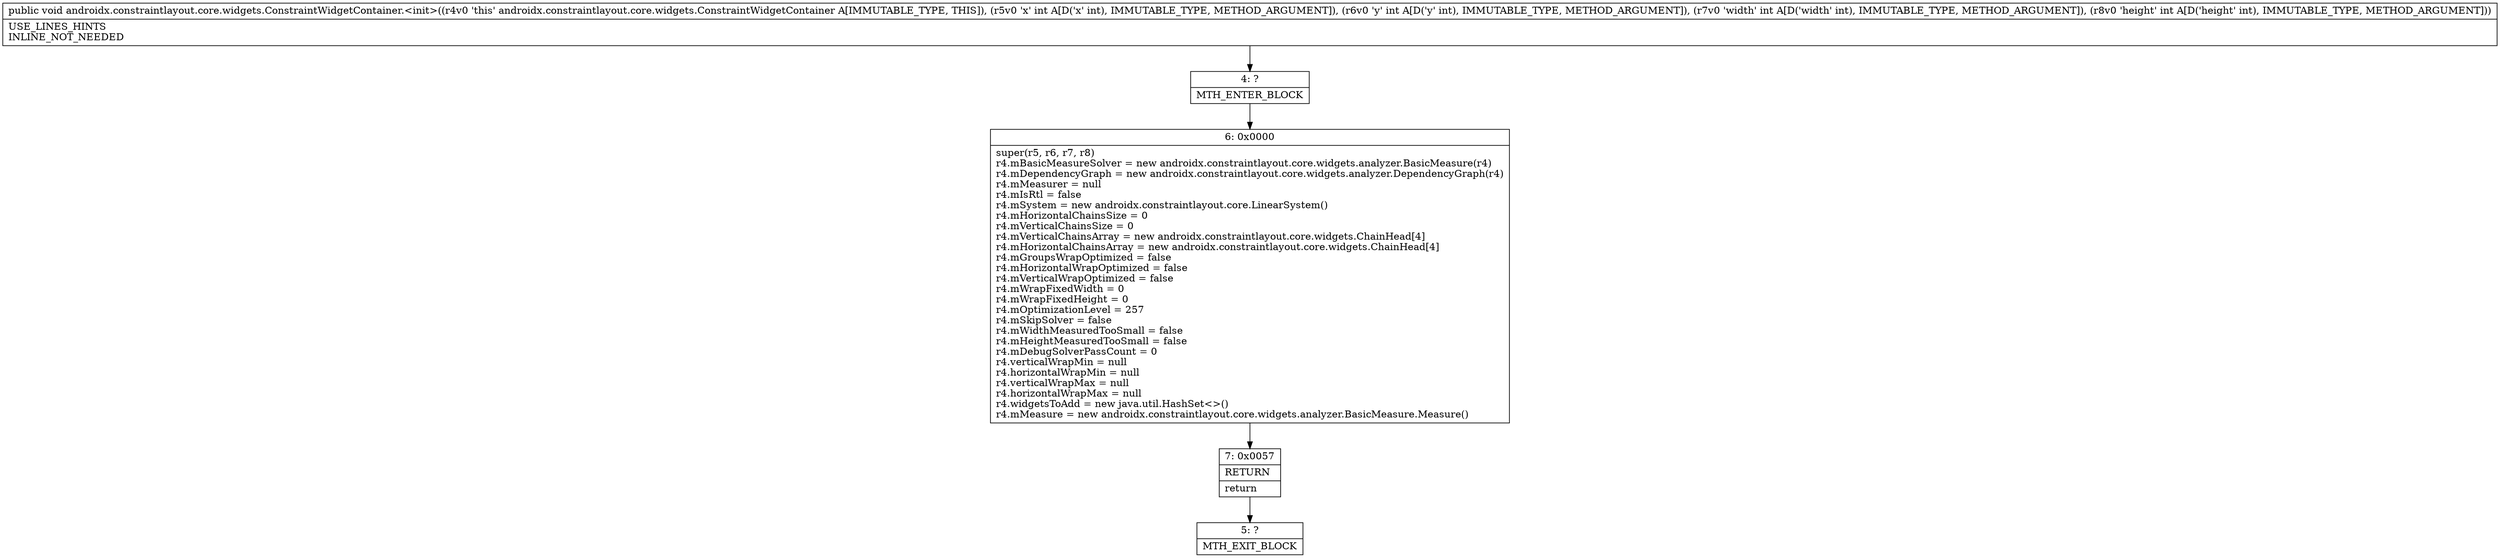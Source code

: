 digraph "CFG forandroidx.constraintlayout.core.widgets.ConstraintWidgetContainer.\<init\>(IIII)V" {
Node_4 [shape=record,label="{4\:\ ?|MTH_ENTER_BLOCK\l}"];
Node_6 [shape=record,label="{6\:\ 0x0000|super(r5, r6, r7, r8)\lr4.mBasicMeasureSolver = new androidx.constraintlayout.core.widgets.analyzer.BasicMeasure(r4)\lr4.mDependencyGraph = new androidx.constraintlayout.core.widgets.analyzer.DependencyGraph(r4)\lr4.mMeasurer = null\lr4.mIsRtl = false\lr4.mSystem = new androidx.constraintlayout.core.LinearSystem()\lr4.mHorizontalChainsSize = 0\lr4.mVerticalChainsSize = 0\lr4.mVerticalChainsArray = new androidx.constraintlayout.core.widgets.ChainHead[4]\lr4.mHorizontalChainsArray = new androidx.constraintlayout.core.widgets.ChainHead[4]\lr4.mGroupsWrapOptimized = false\lr4.mHorizontalWrapOptimized = false\lr4.mVerticalWrapOptimized = false\lr4.mWrapFixedWidth = 0\lr4.mWrapFixedHeight = 0\lr4.mOptimizationLevel = 257\lr4.mSkipSolver = false\lr4.mWidthMeasuredTooSmall = false\lr4.mHeightMeasuredTooSmall = false\lr4.mDebugSolverPassCount = 0\lr4.verticalWrapMin = null\lr4.horizontalWrapMin = null\lr4.verticalWrapMax = null\lr4.horizontalWrapMax = null\lr4.widgetsToAdd = new java.util.HashSet\<\>()\lr4.mMeasure = new androidx.constraintlayout.core.widgets.analyzer.BasicMeasure.Measure()\l}"];
Node_7 [shape=record,label="{7\:\ 0x0057|RETURN\l|return\l}"];
Node_5 [shape=record,label="{5\:\ ?|MTH_EXIT_BLOCK\l}"];
MethodNode[shape=record,label="{public void androidx.constraintlayout.core.widgets.ConstraintWidgetContainer.\<init\>((r4v0 'this' androidx.constraintlayout.core.widgets.ConstraintWidgetContainer A[IMMUTABLE_TYPE, THIS]), (r5v0 'x' int A[D('x' int), IMMUTABLE_TYPE, METHOD_ARGUMENT]), (r6v0 'y' int A[D('y' int), IMMUTABLE_TYPE, METHOD_ARGUMENT]), (r7v0 'width' int A[D('width' int), IMMUTABLE_TYPE, METHOD_ARGUMENT]), (r8v0 'height' int A[D('height' int), IMMUTABLE_TYPE, METHOD_ARGUMENT]))  | USE_LINES_HINTS\lINLINE_NOT_NEEDED\l}"];
MethodNode -> Node_4;Node_4 -> Node_6;
Node_6 -> Node_7;
Node_7 -> Node_5;
}


